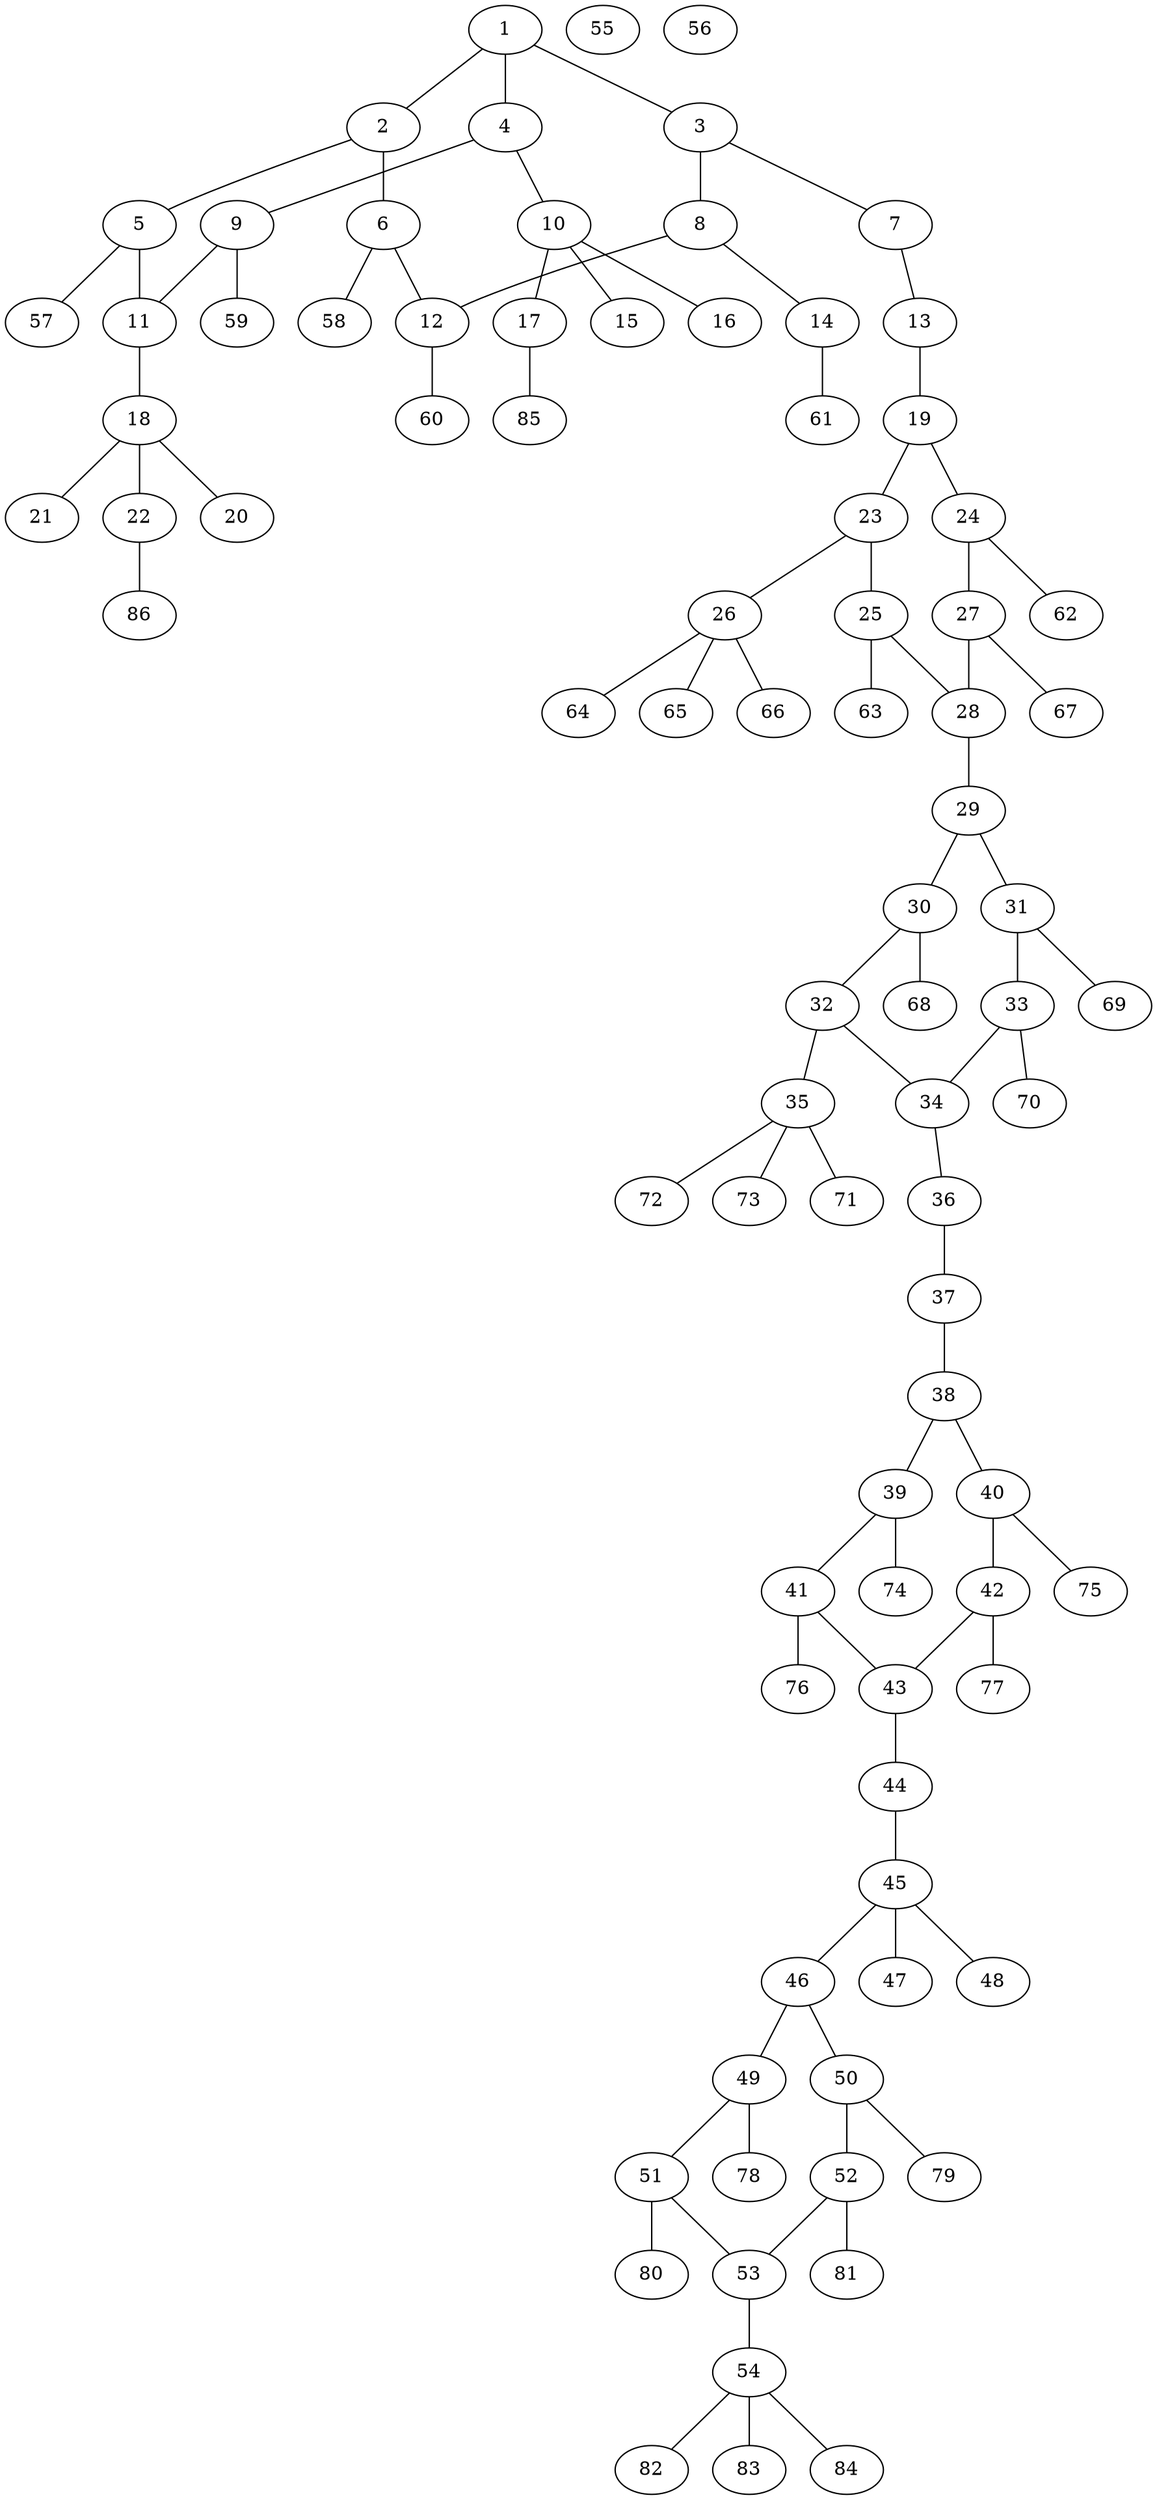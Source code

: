 graph molecule_569 {
	1	 [chem=C];
	2	 [chem=C];
	1 -- 2	 [valence=1];
	3	 [chem=C];
	1 -- 3	 [valence=2];
	4	 [chem=C];
	1 -- 4	 [valence=1];
	5	 [chem=C];
	2 -- 5	 [valence=1];
	6	 [chem=C];
	2 -- 6	 [valence=2];
	7	 [chem=N];
	3 -- 7	 [valence=1];
	8	 [chem=C];
	3 -- 8	 [valence=1];
	9	 [chem=C];
	4 -- 9	 [valence=2];
	10	 [chem=S];
	4 -- 10	 [valence=1];
	11	 [chem=C];
	5 -- 11	 [valence=2];
	57	 [chem=H];
	5 -- 57	 [valence=1];
	12	 [chem=C];
	6 -- 12	 [valence=1];
	58	 [chem=H];
	6 -- 58	 [valence=1];
	13	 [chem=N];
	7 -- 13	 [valence=2];
	8 -- 12	 [valence=2];
	14	 [chem=O];
	8 -- 14	 [valence=1];
	9 -- 11	 [valence=1];
	59	 [chem=H];
	9 -- 59	 [valence=1];
	15	 [chem=O];
	10 -- 15	 [valence=2];
	16	 [chem=O];
	10 -- 16	 [valence=2];
	17	 [chem=O];
	10 -- 17	 [valence=1];
	18	 [chem=S];
	11 -- 18	 [valence=1];
	60	 [chem=H];
	12 -- 60	 [valence=1];
	19	 [chem=C];
	13 -- 19	 [valence=1];
	61	 [chem=H];
	14 -- 61	 [valence=1];
	85	 [chem=H];
	17 -- 85	 [valence=1];
	20	 [chem=O];
	18 -- 20	 [valence=2];
	21	 [chem=O];
	18 -- 21	 [valence=2];
	22	 [chem=O];
	18 -- 22	 [valence=1];
	23	 [chem=C];
	19 -- 23	 [valence=2];
	24	 [chem=C];
	19 -- 24	 [valence=1];
	86	 [chem=H];
	22 -- 86	 [valence=1];
	25	 [chem=C];
	23 -- 25	 [valence=1];
	26	 [chem=C];
	23 -- 26	 [valence=1];
	27	 [chem=C];
	24 -- 27	 [valence=2];
	62	 [chem=H];
	24 -- 62	 [valence=1];
	28	 [chem=C];
	25 -- 28	 [valence=2];
	63	 [chem=H];
	25 -- 63	 [valence=1];
	64	 [chem=H];
	26 -- 64	 [valence=1];
	65	 [chem=H];
	26 -- 65	 [valence=1];
	66	 [chem=H];
	26 -- 66	 [valence=1];
	27 -- 28	 [valence=1];
	67	 [chem=H];
	27 -- 67	 [valence=1];
	29	 [chem=C];
	28 -- 29	 [valence=1];
	30	 [chem=C];
	29 -- 30	 [valence=2];
	31	 [chem=C];
	29 -- 31	 [valence=1];
	32	 [chem=C];
	30 -- 32	 [valence=1];
	68	 [chem=H];
	30 -- 68	 [valence=1];
	33	 [chem=C];
	31 -- 33	 [valence=2];
	69	 [chem=H];
	31 -- 69	 [valence=1];
	34	 [chem=C];
	32 -- 34	 [valence=2];
	35	 [chem=C];
	32 -- 35	 [valence=1];
	33 -- 34	 [valence=1];
	70	 [chem=H];
	33 -- 70	 [valence=1];
	36	 [chem=N];
	34 -- 36	 [valence=1];
	71	 [chem=H];
	35 -- 71	 [valence=1];
	72	 [chem=H];
	35 -- 72	 [valence=1];
	73	 [chem=H];
	35 -- 73	 [valence=1];
	37	 [chem=N];
	36 -- 37	 [valence=2];
	38	 [chem=C];
	37 -- 38	 [valence=1];
	39	 [chem=C];
	38 -- 39	 [valence=1];
	40	 [chem=C];
	38 -- 40	 [valence=2];
	41	 [chem=C];
	39 -- 41	 [valence=2];
	74	 [chem=H];
	39 -- 74	 [valence=1];
	42	 [chem=C];
	40 -- 42	 [valence=1];
	75	 [chem=H];
	40 -- 75	 [valence=1];
	43	 [chem=C];
	41 -- 43	 [valence=1];
	76	 [chem=H];
	41 -- 76	 [valence=1];
	42 -- 43	 [valence=2];
	77	 [chem=H];
	42 -- 77	 [valence=1];
	44	 [chem=O];
	43 -- 44	 [valence=1];
	45	 [chem=S];
	44 -- 45	 [valence=1];
	46	 [chem=C];
	45 -- 46	 [valence=1];
	47	 [chem=O];
	45 -- 47	 [valence=2];
	48	 [chem=O];
	45 -- 48	 [valence=2];
	49	 [chem=C];
	46 -- 49	 [valence=2];
	50	 [chem=C];
	46 -- 50	 [valence=1];
	51	 [chem=C];
	49 -- 51	 [valence=1];
	78	 [chem=H];
	49 -- 78	 [valence=1];
	52	 [chem=C];
	50 -- 52	 [valence=2];
	79	 [chem=H];
	50 -- 79	 [valence=1];
	53	 [chem=C];
	51 -- 53	 [valence=2];
	80	 [chem=H];
	51 -- 80	 [valence=1];
	52 -- 53	 [valence=1];
	81	 [chem=H];
	52 -- 81	 [valence=1];
	54	 [chem=C];
	53 -- 54	 [valence=1];
	82	 [chem=H];
	54 -- 82	 [valence=1];
	83	 [chem=H];
	54 -- 83	 [valence=1];
	84	 [chem=H];
	54 -- 84	 [valence=1];
	55	 [chem=Na];
	56	 [chem=Na];
}
